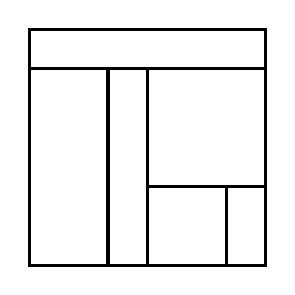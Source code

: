 \begin{tikzpicture}[very thick, scale=.5]
    \draw (0,5) rectangle (6,6);
    \draw (0,0) rectangle (2,5);
    \draw (2,0) rectangle (3,5);
    \draw (3,2) rectangle (6,5);
    \draw (3,0) rectangle (5,2);
    \draw (5,0) rectangle (6,2);
\end{tikzpicture}
